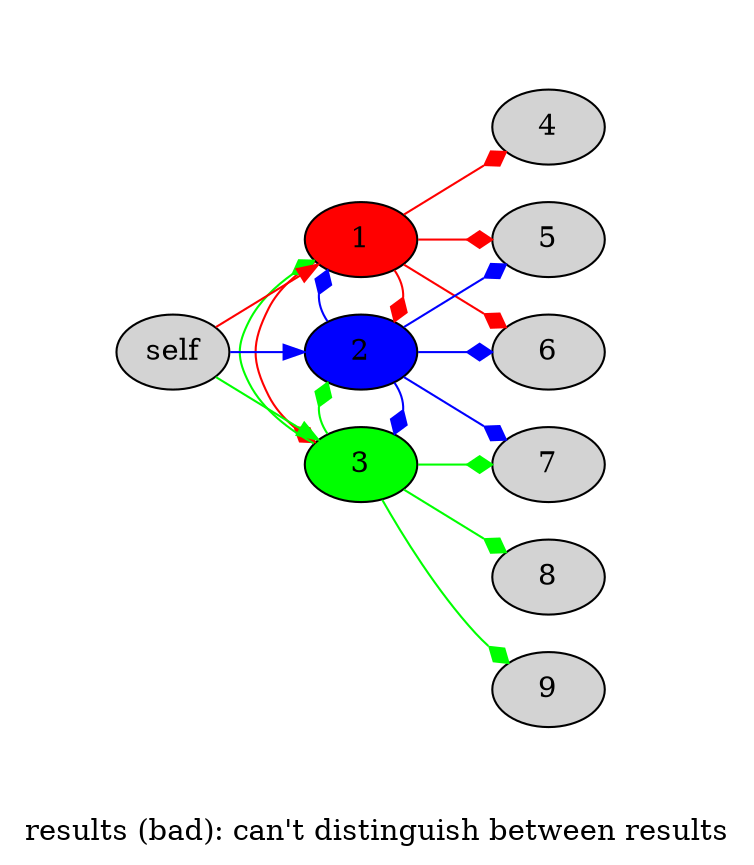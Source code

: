 digraph F {
  label = "results (bad): can't distinguish between results";
  rankdir = LR;
  node [style=filled];
  edge [color=gray];
  subgraph cluster_F3 {
    label="x"
    labelloc="b"
     style=invis
    subgraph {
      rank=same
      1,2,3
    }
  }
  self -> 1 [color=red];
  1 [fillcolor=red];

  self -> 2 [color=blue];
  2 [fillcolor=blue];

  self -> 3 [color=green];
  3 [fillcolor=green];

  subgraph cluster_r {
    label="x"
    labelloc="b"
    style=invis
    subgraph cluster_duck {
      margin=0
      label="x"
      labelloc="t"
      style=invis
      4,5,6,7,8,9
    }
  }

  1 -> 4,5,6 [color=red,arrowhead=diamond]
  1 -> 2,3 [weight=0,color=red,arrowhead=diamond]
  2 -> 5,6,7 [color=blue,arrowhead=diamond]
  2 -> 1,3 [weight=0,color=blue,arrowhead=diamond]
  3 -> 7,8,9 [color=green,arrowhead=diamond]
  3 -> 1,2 [weight=0,color=green,arrowhead=diamond]
}

